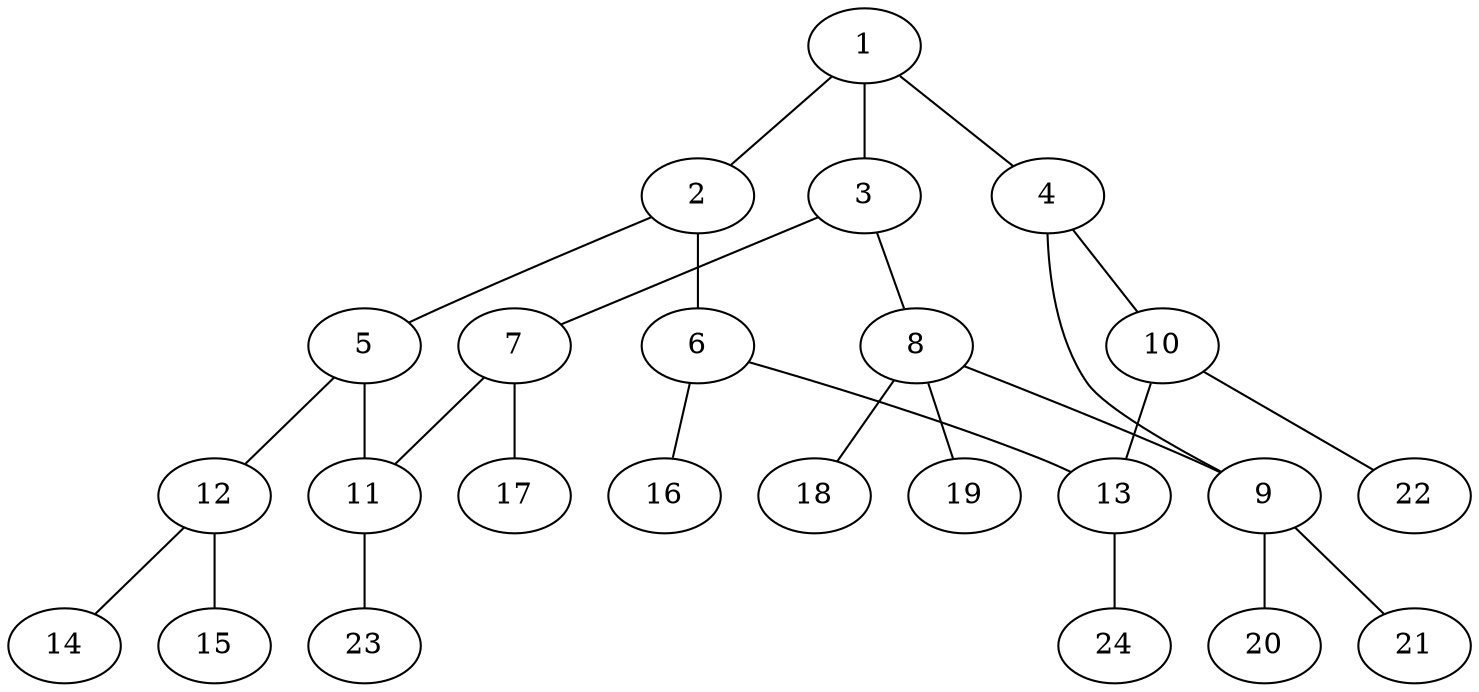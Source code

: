 graph molecule_2417 {
	1	 [chem=C];
	2	 [chem=C];
	1 -- 2	 [valence=2];
	3	 [chem=C];
	1 -- 3	 [valence=1];
	4	 [chem=C];
	1 -- 4	 [valence=1];
	5	 [chem=C];
	2 -- 5	 [valence=1];
	6	 [chem=C];
	2 -- 6	 [valence=1];
	7	 [chem=C];
	3 -- 7	 [valence=2];
	8	 [chem=C];
	3 -- 8	 [valence=1];
	9	 [chem=C];
	4 -- 9	 [valence=1];
	10	 [chem=C];
	4 -- 10	 [valence=2];
	11	 [chem=C];
	5 -- 11	 [valence=2];
	12	 [chem=N];
	5 -- 12	 [valence=1];
	13	 [chem=C];
	6 -- 13	 [valence=2];
	16	 [chem=H];
	6 -- 16	 [valence=1];
	7 -- 11	 [valence=1];
	17	 [chem=H];
	7 -- 17	 [valence=1];
	8 -- 9	 [valence=1];
	18	 [chem=H];
	8 -- 18	 [valence=1];
	19	 [chem=H];
	8 -- 19	 [valence=1];
	20	 [chem=H];
	9 -- 20	 [valence=1];
	21	 [chem=H];
	9 -- 21	 [valence=1];
	10 -- 13	 [valence=1];
	22	 [chem=H];
	10 -- 22	 [valence=1];
	23	 [chem=H];
	11 -- 23	 [valence=1];
	14	 [chem=O];
	12 -- 14	 [valence=2];
	15	 [chem=O];
	12 -- 15	 [valence=1];
	24	 [chem=H];
	13 -- 24	 [valence=1];
}
